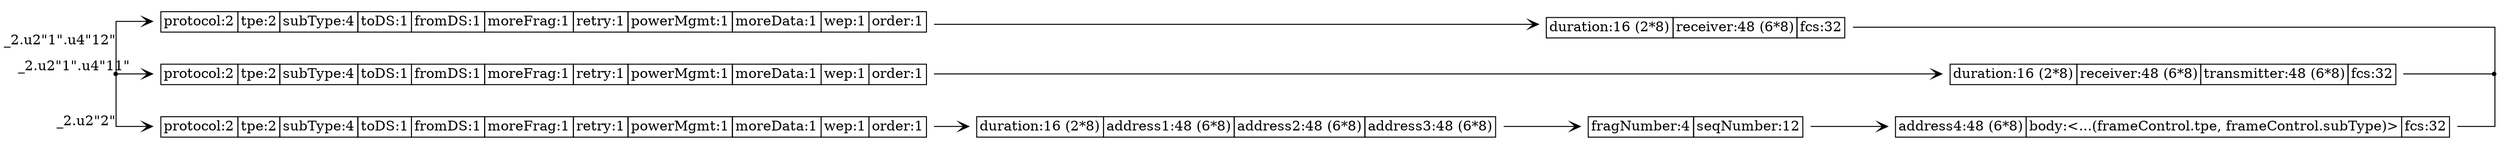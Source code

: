 digraph G {
  rankdir = LR;
  graph [splines=ortho];
  node [shape=plaintext];
  edge [arrowhead=vee];

  n0 [shape=point];
  n1 [shape=point];
  n2 [label=<
    <TABLE BORDER="0" CELLBORDER="1" CELLSPACING="0" TOOLTIP="rts" HREF="#">
      <TR><TD>duration:16 (2*8)</TD><TD>receiver:48 (6*8)</TD><TD>transmitter:48 (6*8)</TD><TD>fcs:32</TD></TR>
    </TABLE>
  >];
  n3 [label=<
    <TABLE BORDER="0" CELLBORDER="1" CELLSPACING="0" TOOLTIP="cts" HREF="#">
      <TR><TD>duration:16 (2*8)</TD><TD>receiver:48 (6*8)</TD><TD>fcs:32</TD></TR>
    </TABLE>
  >];
  n4 [label=<
    <TABLE BORDER="0" CELLBORDER="1" CELLSPACING="0" TOOLTIP="data" HREF="#">
      <TR><TD>address4:48 (6*8)</TD><TD>body:&lt;...(frameControl.tpe, frameControl.subType)&gt;</TD><TD>fcs:32</TD></TR>
    </TABLE>
  >];
  n5 [label=<
    <TABLE BORDER="0" CELLBORDER="1" CELLSPACING="0" TOOLTIP="cts.frameControl" HREF="#">
      <TR><TD>protocol:2</TD><TD>tpe:2</TD><TD>subType:4</TD><TD>toDS:1</TD><TD>fromDS:1</TD><TD>moreFrag:1</TD><TD>retry:1</TD><TD>powerMgmt:1</TD><TD>moreData:1</TD><TD>wep:1</TD><TD>order:1</TD></TR>
    </TABLE>
  >];
  n6 [label=<
    <TABLE BORDER="0" CELLBORDER="1" CELLSPACING="0" TOOLTIP="rts.frameControl" HREF="#">
      <TR><TD>protocol:2</TD><TD>tpe:2</TD><TD>subType:4</TD><TD>toDS:1</TD><TD>fromDS:1</TD><TD>moreFrag:1</TD><TD>retry:1</TD><TD>powerMgmt:1</TD><TD>moreData:1</TD><TD>wep:1</TD><TD>order:1</TD></TR>
    </TABLE>
  >];
  n7 [label=<
    <TABLE BORDER="0" CELLBORDER="1" CELLSPACING="0" TOOLTIP="data.frameControl" HREF="#">
      <TR><TD>protocol:2</TD><TD>tpe:2</TD><TD>subType:4</TD><TD>toDS:1</TD><TD>fromDS:1</TD><TD>moreFrag:1</TD><TD>retry:1</TD><TD>powerMgmt:1</TD><TD>moreData:1</TD><TD>wep:1</TD><TD>order:1</TD></TR>
    </TABLE>
  >];
  n8 [label=<
    <TABLE BORDER="0" CELLBORDER="1" CELLSPACING="0" TOOLTIP="data" HREF="#">
      <TR><TD>duration:16 (2*8)</TD><TD>address1:48 (6*8)</TD><TD>address2:48 (6*8)</TD><TD>address3:48 (6*8)</TD></TR>
    </TABLE>
  >];
  n9 [label=<
    <TABLE BORDER="0" CELLBORDER="1" CELLSPACING="0" TOOLTIP="data.seqControl" HREF="#">
      <TR><TD>fragNumber:4</TD><TD>seqNumber:12</TD></TR>
    </TABLE>
  >];

  n3 -> n1 [arrowhead=none];
  n4 -> n1 [arrowhead=none];
  n2 -> n1 [arrowhead=none];
  n0 -> n5 [xlabel="_2.u2\"1\".u4\"12\""];
  n5 -> n3;
  n0 -> n6 [xlabel="_2.u2\"1\".u4\"11\""];
  n6 -> n2;
  n0 -> n7 [xlabel="_2.u2\"2\""];
  n7 -> n8;
  n8 -> n9;
  n9 -> n4;
}